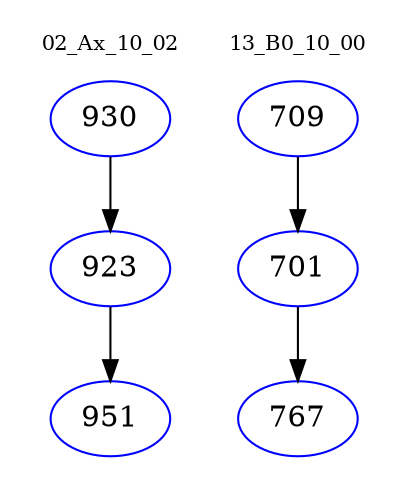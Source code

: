 digraph{
subgraph cluster_0 {
color = white
label = "02_Ax_10_02";
fontsize=10;
T0_930 [label="930", color="blue"]
T0_930 -> T0_923 [color="black"]
T0_923 [label="923", color="blue"]
T0_923 -> T0_951 [color="black"]
T0_951 [label="951", color="blue"]
}
subgraph cluster_1 {
color = white
label = "13_B0_10_00";
fontsize=10;
T1_709 [label="709", color="blue"]
T1_709 -> T1_701 [color="black"]
T1_701 [label="701", color="blue"]
T1_701 -> T1_767 [color="black"]
T1_767 [label="767", color="blue"]
}
}

